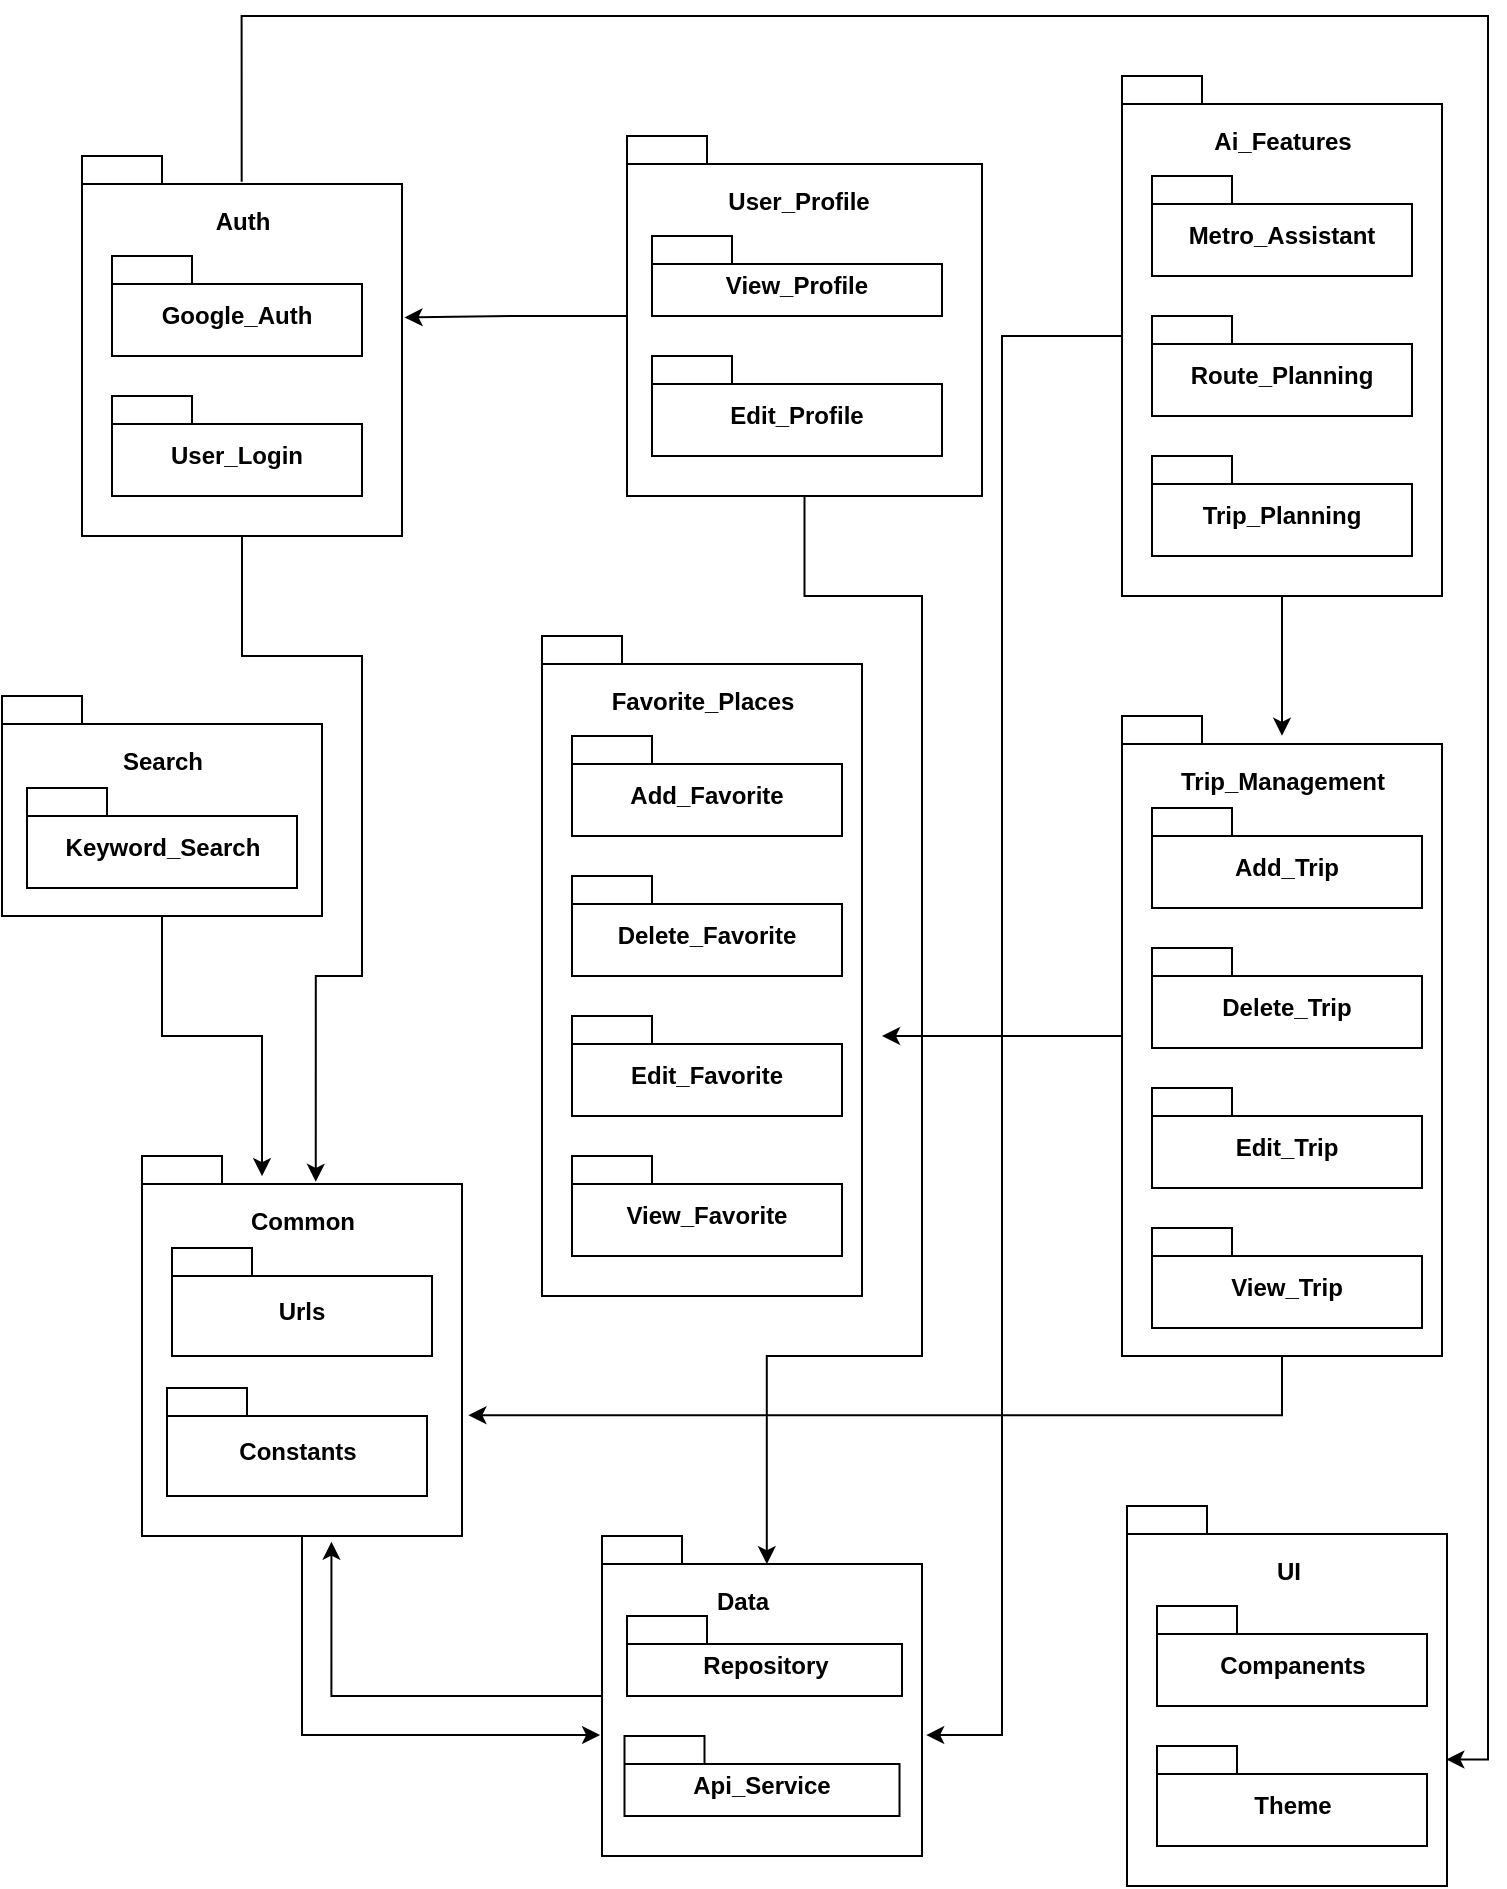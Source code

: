 <mxfile version="27.0.6">
  <diagram name="第 1 页" id="BEbtkPBNiyQytsKEgz7A">
    <mxGraphModel dx="1222" dy="934" grid="1" gridSize="10" guides="1" tooltips="1" connect="1" arrows="1" fold="1" page="1" pageScale="1" pageWidth="827" pageHeight="1169" math="0" shadow="0">
      <root>
        <mxCell id="0" />
        <mxCell id="1" parent="0" />
        <mxCell id="YYvj3fiJszDH4ES1wDcn-3" value="" style="shape=folder;fontStyle=1;spacingTop=10;tabWidth=40;tabHeight=14;tabPosition=left;html=1;whiteSpace=wrap;" vertex="1" parent="1">
          <mxGeometry x="60" y="80" width="160" height="190" as="geometry" />
        </mxCell>
        <mxCell id="YYvj3fiJszDH4ES1wDcn-4" value="Auth" style="text;align=center;fontStyle=1;verticalAlign=middle;spacingLeft=3;spacingRight=3;strokeColor=none;rotatable=0;points=[[0,0.5],[1,0.5]];portConstraint=eastwest;html=1;" vertex="1" parent="1">
          <mxGeometry x="100" y="100" width="80" height="26" as="geometry" />
        </mxCell>
        <mxCell id="YYvj3fiJszDH4ES1wDcn-5" value="Google_Auth" style="shape=folder;fontStyle=1;spacingTop=10;tabWidth=40;tabHeight=14;tabPosition=left;html=1;whiteSpace=wrap;" vertex="1" parent="1">
          <mxGeometry x="75" y="130" width="125" height="50" as="geometry" />
        </mxCell>
        <mxCell id="YYvj3fiJszDH4ES1wDcn-6" value="User_Login" style="shape=folder;fontStyle=1;spacingTop=10;tabWidth=40;tabHeight=14;tabPosition=left;html=1;whiteSpace=wrap;" vertex="1" parent="1">
          <mxGeometry x="75" y="200" width="125" height="50" as="geometry" />
        </mxCell>
        <mxCell id="YYvj3fiJszDH4ES1wDcn-7" value="" style="shape=folder;fontStyle=1;spacingTop=10;tabWidth=40;tabHeight=14;tabPosition=left;html=1;whiteSpace=wrap;" vertex="1" parent="1">
          <mxGeometry x="332.5" y="70" width="177.5" height="180" as="geometry" />
        </mxCell>
        <mxCell id="YYvj3fiJszDH4ES1wDcn-8" value="User_Profile" style="text;align=center;fontStyle=1;verticalAlign=middle;spacingLeft=3;spacingRight=3;strokeColor=none;rotatable=0;points=[[0,0.5],[1,0.5]];portConstraint=eastwest;html=1;" vertex="1" parent="1">
          <mxGeometry x="377.5" y="90" width="80" height="26" as="geometry" />
        </mxCell>
        <mxCell id="YYvj3fiJszDH4ES1wDcn-9" value="View_Profile" style="shape=folder;fontStyle=1;spacingTop=10;tabWidth=40;tabHeight=14;tabPosition=left;html=1;whiteSpace=wrap;" vertex="1" parent="1">
          <mxGeometry x="345" y="120" width="145" height="40" as="geometry" />
        </mxCell>
        <mxCell id="YYvj3fiJszDH4ES1wDcn-10" value="Edit_Profile" style="shape=folder;fontStyle=1;spacingTop=10;tabWidth=40;tabHeight=14;tabPosition=left;html=1;whiteSpace=wrap;" vertex="1" parent="1">
          <mxGeometry x="345" y="180" width="145" height="50" as="geometry" />
        </mxCell>
        <mxCell id="YYvj3fiJszDH4ES1wDcn-11" value="" style="shape=folder;fontStyle=1;spacingTop=10;tabWidth=40;tabHeight=14;tabPosition=left;html=1;whiteSpace=wrap;" vertex="1" parent="1">
          <mxGeometry x="290" y="320" width="160" height="330" as="geometry" />
        </mxCell>
        <mxCell id="YYvj3fiJszDH4ES1wDcn-12" value="Favorite_Places" style="text;align=center;fontStyle=1;verticalAlign=middle;spacingLeft=3;spacingRight=3;strokeColor=none;rotatable=0;points=[[0,0.5],[1,0.5]];portConstraint=eastwest;html=1;" vertex="1" parent="1">
          <mxGeometry x="330" y="340" width="80" height="26" as="geometry" />
        </mxCell>
        <mxCell id="YYvj3fiJszDH4ES1wDcn-13" value="Add_Favorite" style="shape=folder;fontStyle=1;spacingTop=10;tabWidth=40;tabHeight=14;tabPosition=left;html=1;whiteSpace=wrap;" vertex="1" parent="1">
          <mxGeometry x="305" y="370" width="135" height="50" as="geometry" />
        </mxCell>
        <mxCell id="YYvj3fiJszDH4ES1wDcn-14" value="Delete_Favorite" style="shape=folder;fontStyle=1;spacingTop=10;tabWidth=40;tabHeight=14;tabPosition=left;html=1;whiteSpace=wrap;" vertex="1" parent="1">
          <mxGeometry x="305" y="440" width="135" height="50" as="geometry" />
        </mxCell>
        <mxCell id="YYvj3fiJszDH4ES1wDcn-15" value="" style="shape=folder;fontStyle=1;spacingTop=10;tabWidth=40;tabHeight=14;tabPosition=left;html=1;whiteSpace=wrap;" vertex="1" parent="1">
          <mxGeometry x="20" y="350" width="160" height="110" as="geometry" />
        </mxCell>
        <mxCell id="YYvj3fiJszDH4ES1wDcn-16" value="Search" style="text;align=center;fontStyle=1;verticalAlign=middle;spacingLeft=3;spacingRight=3;strokeColor=none;rotatable=0;points=[[0,0.5],[1,0.5]];portConstraint=eastwest;html=1;" vertex="1" parent="1">
          <mxGeometry x="60" y="370" width="80" height="26" as="geometry" />
        </mxCell>
        <mxCell id="YYvj3fiJszDH4ES1wDcn-17" value="Keyword_Search" style="shape=folder;fontStyle=1;spacingTop=10;tabWidth=40;tabHeight=14;tabPosition=left;html=1;whiteSpace=wrap;" vertex="1" parent="1">
          <mxGeometry x="32.5" y="396" width="135" height="50" as="geometry" />
        </mxCell>
        <mxCell id="YYvj3fiJszDH4ES1wDcn-19" value="" style="shape=folder;fontStyle=1;spacingTop=10;tabWidth=40;tabHeight=14;tabPosition=left;html=1;whiteSpace=wrap;" vertex="1" parent="1">
          <mxGeometry x="90" y="580" width="160" height="190" as="geometry" />
        </mxCell>
        <mxCell id="YYvj3fiJszDH4ES1wDcn-20" value="Common" style="text;align=center;fontStyle=1;verticalAlign=middle;spacingLeft=3;spacingRight=3;strokeColor=none;rotatable=0;points=[[0,0.5],[1,0.5]];portConstraint=eastwest;html=1;" vertex="1" parent="1">
          <mxGeometry x="130" y="600" width="80" height="26" as="geometry" />
        </mxCell>
        <mxCell id="YYvj3fiJszDH4ES1wDcn-21" value="Urls" style="shape=folder;fontStyle=1;spacingTop=10;tabWidth=40;tabHeight=14;tabPosition=left;html=1;whiteSpace=wrap;" vertex="1" parent="1">
          <mxGeometry x="105" y="626" width="130" height="54" as="geometry" />
        </mxCell>
        <mxCell id="YYvj3fiJszDH4ES1wDcn-22" value="Constants" style="shape=folder;fontStyle=1;spacingTop=10;tabWidth=40;tabHeight=14;tabPosition=left;html=1;whiteSpace=wrap;" vertex="1" parent="1">
          <mxGeometry x="102.5" y="696" width="130" height="54" as="geometry" />
        </mxCell>
        <mxCell id="YYvj3fiJszDH4ES1wDcn-23" value="" style="shape=folder;fontStyle=1;spacingTop=10;tabWidth=40;tabHeight=14;tabPosition=left;html=1;whiteSpace=wrap;" vertex="1" parent="1">
          <mxGeometry x="320" y="770" width="160" height="160" as="geometry" />
        </mxCell>
        <mxCell id="YYvj3fiJszDH4ES1wDcn-24" value="Data" style="text;align=center;fontStyle=1;verticalAlign=middle;spacingLeft=3;spacingRight=3;strokeColor=none;rotatable=0;points=[[0,0.5],[1,0.5]];portConstraint=eastwest;html=1;" vertex="1" parent="1">
          <mxGeometry x="350" y="790" width="80" height="26" as="geometry" />
        </mxCell>
        <mxCell id="YYvj3fiJszDH4ES1wDcn-25" value="Repository" style="shape=folder;fontStyle=1;spacingTop=10;tabWidth=40;tabHeight=14;tabPosition=left;html=1;whiteSpace=wrap;" vertex="1" parent="1">
          <mxGeometry x="332.5" y="810" width="137.5" height="40" as="geometry" />
        </mxCell>
        <mxCell id="YYvj3fiJszDH4ES1wDcn-26" value="Api_Service" style="shape=folder;fontStyle=1;spacingTop=10;tabWidth=40;tabHeight=14;tabPosition=left;html=1;whiteSpace=wrap;" vertex="1" parent="1">
          <mxGeometry x="331.25" y="870" width="137.5" height="40" as="geometry" />
        </mxCell>
        <mxCell id="YYvj3fiJszDH4ES1wDcn-27" value="" style="shape=folder;fontStyle=1;spacingTop=10;tabWidth=40;tabHeight=14;tabPosition=left;html=1;whiteSpace=wrap;" vertex="1" parent="1">
          <mxGeometry x="582.5" y="755" width="160" height="190" as="geometry" />
        </mxCell>
        <mxCell id="YYvj3fiJszDH4ES1wDcn-28" value="UI" style="text;align=center;fontStyle=1;verticalAlign=middle;spacingLeft=3;spacingRight=3;strokeColor=none;rotatable=0;points=[[0,0.5],[1,0.5]];portConstraint=eastwest;html=1;" vertex="1" parent="1">
          <mxGeometry x="622.5" y="775" width="80" height="26" as="geometry" />
        </mxCell>
        <mxCell id="YYvj3fiJszDH4ES1wDcn-29" value="Companents" style="shape=folder;fontStyle=1;spacingTop=10;tabWidth=40;tabHeight=14;tabPosition=left;html=1;whiteSpace=wrap;" vertex="1" parent="1">
          <mxGeometry x="597.5" y="805" width="135" height="50" as="geometry" />
        </mxCell>
        <mxCell id="YYvj3fiJszDH4ES1wDcn-30" value="Theme" style="shape=folder;fontStyle=1;spacingTop=10;tabWidth=40;tabHeight=14;tabPosition=left;html=1;whiteSpace=wrap;" vertex="1" parent="1">
          <mxGeometry x="597.5" y="875" width="135" height="50" as="geometry" />
        </mxCell>
        <mxCell id="YYvj3fiJszDH4ES1wDcn-64" style="edgeStyle=orthogonalEdgeStyle;rounded=0;orthogonalLoop=1;jettySize=auto;html=1;" edge="1" parent="1" source="YYvj3fiJszDH4ES1wDcn-31">
          <mxGeometry relative="1" as="geometry">
            <mxPoint x="460" y="520" as="targetPoint" />
          </mxGeometry>
        </mxCell>
        <mxCell id="YYvj3fiJszDH4ES1wDcn-31" value="" style="shape=folder;fontStyle=1;spacingTop=10;tabWidth=40;tabHeight=14;tabPosition=left;html=1;whiteSpace=wrap;" vertex="1" parent="1">
          <mxGeometry x="580" y="360" width="160" height="320" as="geometry" />
        </mxCell>
        <mxCell id="YYvj3fiJszDH4ES1wDcn-32" value="Trip_Management" style="text;align=center;fontStyle=1;verticalAlign=middle;spacingLeft=3;spacingRight=3;strokeColor=none;rotatable=0;points=[[0,0.5],[1,0.5]];portConstraint=eastwest;html=1;" vertex="1" parent="1">
          <mxGeometry x="620" y="380" width="80" height="26" as="geometry" />
        </mxCell>
        <mxCell id="YYvj3fiJszDH4ES1wDcn-35" value="" style="shape=folder;fontStyle=1;spacingTop=10;tabWidth=40;tabHeight=14;tabPosition=left;html=1;whiteSpace=wrap;" vertex="1" parent="1">
          <mxGeometry x="580" y="40" width="160" height="260" as="geometry" />
        </mxCell>
        <mxCell id="YYvj3fiJszDH4ES1wDcn-36" value="Ai_Features" style="text;align=center;fontStyle=1;verticalAlign=middle;spacingLeft=3;spacingRight=3;strokeColor=none;rotatable=0;points=[[0,0.5],[1,0.5]];portConstraint=eastwest;html=1;" vertex="1" parent="1">
          <mxGeometry x="620" y="60" width="80" height="26" as="geometry" />
        </mxCell>
        <mxCell id="YYvj3fiJszDH4ES1wDcn-37" value="Metro_Assistant" style="shape=folder;fontStyle=1;spacingTop=10;tabWidth=40;tabHeight=14;tabPosition=left;html=1;whiteSpace=wrap;" vertex="1" parent="1">
          <mxGeometry x="595" y="90" width="130" height="50" as="geometry" />
        </mxCell>
        <mxCell id="YYvj3fiJszDH4ES1wDcn-38" value="Route_Planning" style="shape=folder;fontStyle=1;spacingTop=10;tabWidth=40;tabHeight=14;tabPosition=left;html=1;whiteSpace=wrap;" vertex="1" parent="1">
          <mxGeometry x="595" y="160" width="130" height="50" as="geometry" />
        </mxCell>
        <mxCell id="YYvj3fiJszDH4ES1wDcn-40" value="Edit_Favorite" style="shape=folder;fontStyle=1;spacingTop=10;tabWidth=40;tabHeight=14;tabPosition=left;html=1;whiteSpace=wrap;" vertex="1" parent="1">
          <mxGeometry x="305" y="510" width="135" height="50" as="geometry" />
        </mxCell>
        <mxCell id="YYvj3fiJszDH4ES1wDcn-41" value="View_Favorite" style="shape=folder;fontStyle=1;spacingTop=10;tabWidth=40;tabHeight=14;tabPosition=left;html=1;whiteSpace=wrap;" vertex="1" parent="1">
          <mxGeometry x="305" y="580" width="135" height="50" as="geometry" />
        </mxCell>
        <mxCell id="YYvj3fiJszDH4ES1wDcn-43" value="Trip_Planning" style="shape=folder;fontStyle=1;spacingTop=10;tabWidth=40;tabHeight=14;tabPosition=left;html=1;whiteSpace=wrap;" vertex="1" parent="1">
          <mxGeometry x="595" y="230" width="130" height="50" as="geometry" />
        </mxCell>
        <mxCell id="YYvj3fiJszDH4ES1wDcn-44" value="Add_&lt;span style=&quot;text-wrap-mode: nowrap;&quot;&gt;Trip&lt;/span&gt;" style="shape=folder;fontStyle=1;spacingTop=10;tabWidth=40;tabHeight=14;tabPosition=left;html=1;whiteSpace=wrap;" vertex="1" parent="1">
          <mxGeometry x="595" y="406" width="135" height="50" as="geometry" />
        </mxCell>
        <mxCell id="YYvj3fiJszDH4ES1wDcn-45" value="Delete_&lt;span style=&quot;text-wrap-mode: nowrap;&quot;&gt;Trip&lt;/span&gt;" style="shape=folder;fontStyle=1;spacingTop=10;tabWidth=40;tabHeight=14;tabPosition=left;html=1;whiteSpace=wrap;" vertex="1" parent="1">
          <mxGeometry x="595" y="476" width="135" height="50" as="geometry" />
        </mxCell>
        <mxCell id="YYvj3fiJszDH4ES1wDcn-46" value="Edit_&lt;span style=&quot;text-wrap-mode: nowrap;&quot;&gt;Trip&lt;/span&gt;" style="shape=folder;fontStyle=1;spacingTop=10;tabWidth=40;tabHeight=14;tabPosition=left;html=1;whiteSpace=wrap;" vertex="1" parent="1">
          <mxGeometry x="595" y="546" width="135" height="50" as="geometry" />
        </mxCell>
        <mxCell id="YYvj3fiJszDH4ES1wDcn-47" value="View_&lt;span style=&quot;text-wrap-mode: nowrap;&quot;&gt;Trip&lt;/span&gt;" style="shape=folder;fontStyle=1;spacingTop=10;tabWidth=40;tabHeight=14;tabPosition=left;html=1;whiteSpace=wrap;" vertex="1" parent="1">
          <mxGeometry x="595" y="616" width="135" height="50" as="geometry" />
        </mxCell>
        <mxCell id="YYvj3fiJszDH4ES1wDcn-55" style="edgeStyle=orthogonalEdgeStyle;rounded=0;orthogonalLoop=1;jettySize=auto;html=1;entryX=0.543;entryY=0.068;entryDx=0;entryDy=0;entryPerimeter=0;" edge="1" parent="1" source="YYvj3fiJszDH4ES1wDcn-3" target="YYvj3fiJszDH4ES1wDcn-19">
          <mxGeometry relative="1" as="geometry">
            <Array as="points">
              <mxPoint x="140" y="330" />
              <mxPoint x="200" y="330" />
              <mxPoint x="200" y="490" />
              <mxPoint x="177" y="490" />
            </Array>
          </mxGeometry>
        </mxCell>
        <mxCell id="YYvj3fiJszDH4ES1wDcn-56" style="edgeStyle=orthogonalEdgeStyle;rounded=0;orthogonalLoop=1;jettySize=auto;html=1;entryX=0.375;entryY=0.053;entryDx=0;entryDy=0;entryPerimeter=0;" edge="1" parent="1" source="YYvj3fiJszDH4ES1wDcn-15" target="YYvj3fiJszDH4ES1wDcn-19">
          <mxGeometry relative="1" as="geometry" />
        </mxCell>
        <mxCell id="YYvj3fiJszDH4ES1wDcn-57" style="edgeStyle=orthogonalEdgeStyle;rounded=0;orthogonalLoop=1;jettySize=auto;html=1;exitX=0.5;exitY=1;exitDx=0;exitDy=0;exitPerimeter=0;entryX=-0.006;entryY=0.622;entryDx=0;entryDy=0;entryPerimeter=0;" edge="1" parent="1" source="YYvj3fiJszDH4ES1wDcn-19" target="YYvj3fiJszDH4ES1wDcn-23">
          <mxGeometry relative="1" as="geometry" />
        </mxCell>
        <mxCell id="YYvj3fiJszDH4ES1wDcn-59" style="edgeStyle=orthogonalEdgeStyle;rounded=0;orthogonalLoop=1;jettySize=auto;html=1;entryX=1.008;entryY=0.425;entryDx=0;entryDy=0;entryPerimeter=0;" edge="1" parent="1" source="YYvj3fiJszDH4ES1wDcn-7" target="YYvj3fiJszDH4ES1wDcn-3">
          <mxGeometry relative="1" as="geometry" />
        </mxCell>
        <mxCell id="YYvj3fiJszDH4ES1wDcn-60" style="edgeStyle=orthogonalEdgeStyle;rounded=0;orthogonalLoop=1;jettySize=auto;html=1;entryX=0.515;entryY=0.088;entryDx=0;entryDy=0;entryPerimeter=0;" edge="1" parent="1" source="YYvj3fiJszDH4ES1wDcn-7" target="YYvj3fiJszDH4ES1wDcn-23">
          <mxGeometry relative="1" as="geometry">
            <Array as="points">
              <mxPoint x="421" y="300" />
              <mxPoint x="480" y="300" />
              <mxPoint x="480" y="680" />
              <mxPoint x="402" y="680" />
            </Array>
          </mxGeometry>
        </mxCell>
        <mxCell id="YYvj3fiJszDH4ES1wDcn-62" style="edgeStyle=orthogonalEdgeStyle;rounded=0;orthogonalLoop=1;jettySize=auto;html=1;entryX=0.592;entryY=1.015;entryDx=0;entryDy=0;entryPerimeter=0;" edge="1" parent="1" source="YYvj3fiJszDH4ES1wDcn-23" target="YYvj3fiJszDH4ES1wDcn-19">
          <mxGeometry relative="1" as="geometry">
            <Array as="points">
              <mxPoint x="185" y="850" />
            </Array>
          </mxGeometry>
        </mxCell>
        <mxCell id="YYvj3fiJszDH4ES1wDcn-67" style="edgeStyle=orthogonalEdgeStyle;rounded=0;orthogonalLoop=1;jettySize=auto;html=1;entryX=1.02;entryY=0.682;entryDx=0;entryDy=0;entryPerimeter=0;" edge="1" parent="1" source="YYvj3fiJszDH4ES1wDcn-31" target="YYvj3fiJszDH4ES1wDcn-19">
          <mxGeometry relative="1" as="geometry">
            <Array as="points">
              <mxPoint x="660" y="710" />
            </Array>
          </mxGeometry>
        </mxCell>
        <mxCell id="YYvj3fiJszDH4ES1wDcn-68" style="edgeStyle=orthogonalEdgeStyle;rounded=0;orthogonalLoop=1;jettySize=auto;html=1;entryX=0.5;entryY=0.031;entryDx=0;entryDy=0;entryPerimeter=0;" edge="1" parent="1" source="YYvj3fiJszDH4ES1wDcn-35" target="YYvj3fiJszDH4ES1wDcn-31">
          <mxGeometry relative="1" as="geometry" />
        </mxCell>
        <mxCell id="YYvj3fiJszDH4ES1wDcn-70" style="edgeStyle=orthogonalEdgeStyle;rounded=0;orthogonalLoop=1;jettySize=auto;html=1;entryX=1.013;entryY=0.622;entryDx=0;entryDy=0;entryPerimeter=0;" edge="1" parent="1" source="YYvj3fiJszDH4ES1wDcn-35" target="YYvj3fiJszDH4ES1wDcn-23">
          <mxGeometry relative="1" as="geometry">
            <Array as="points">
              <mxPoint x="520" y="170" />
              <mxPoint x="520" y="870" />
            </Array>
          </mxGeometry>
        </mxCell>
        <mxCell id="YYvj3fiJszDH4ES1wDcn-71" style="edgeStyle=orthogonalEdgeStyle;rounded=0;orthogonalLoop=1;jettySize=auto;html=1;entryX=0.998;entryY=0.667;entryDx=0;entryDy=0;entryPerimeter=0;exitX=0.499;exitY=0.068;exitDx=0;exitDy=0;exitPerimeter=0;" edge="1" parent="1" source="YYvj3fiJszDH4ES1wDcn-3" target="YYvj3fiJszDH4ES1wDcn-27">
          <mxGeometry relative="1" as="geometry">
            <Array as="points">
              <mxPoint x="140" y="10" />
              <mxPoint x="763" y="10" />
              <mxPoint x="763" y="882" />
            </Array>
          </mxGeometry>
        </mxCell>
      </root>
    </mxGraphModel>
  </diagram>
</mxfile>
